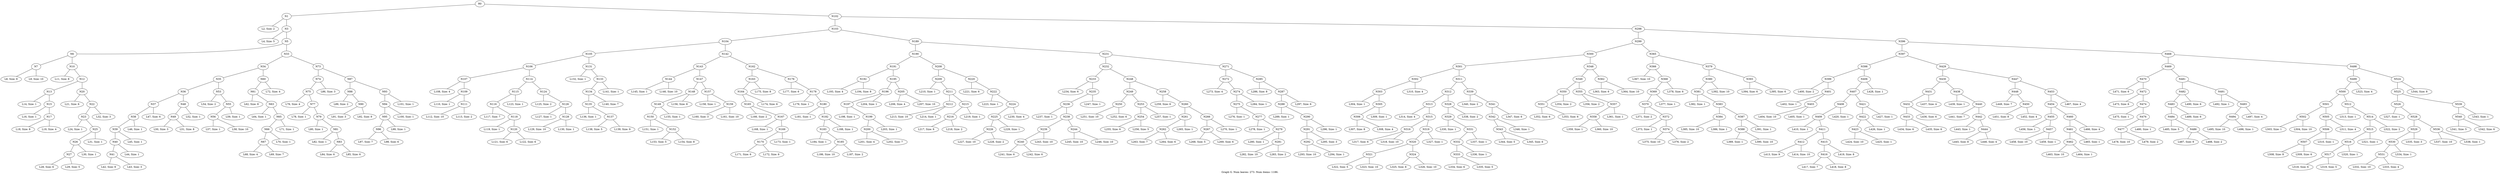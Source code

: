 graph G
{

label="Graph G. Num leaves: 273. Num items: 1186."
R0 ;
R0 [label="R0"] ;
R0 -- N1 ;
N1 [label="N1"] ;
N1 -- L2 ;
L2 [label="L2, Size: 2"] ;
N1 -- N3 ;
N3 [label="N3"] ;
N3 -- L4 ;
L4 [label="L4, Size: 5"] ;
N3 -- N5 ;
N5 [label="N5"] ;
N5 -- N6 ;
N6 [label="N6"] ;
N6 -- N7 ;
N7 [label="N7"] ;
N7 -- L8 ;
L8 [label="L8, Size: 9"] ;
N7 -- L9 ;
L9 [label="L9, Size: 10"] ;
N6 -- N10 ;
N10 [label="N10"] ;
N10 -- L11 ;
L11 [label="L11, Size: 8"] ;
N10 -- N12 ;
N12 [label="N12"] ;
N12 -- N13 ;
N13 [label="N13"] ;
N13 -- L14 ;
L14 [label="L14, Size: 1"] ;
N13 -- N15 ;
N15 [label="N15"] ;
N15 -- L16 ;
L16 [label="L16, Size: 1"] ;
N15 -- N17 ;
N17 [label="N17"] ;
N17 -- L18 ;
L18 [label="L18, Size: 8"] ;
N17 -- L19 ;
L19 [label="L19, Size: 4"] ;
N12 -- N20 ;
N20 [label="N20"] ;
N20 -- L21 ;
L21 [label="L21, Size: 6"] ;
N20 -- N22 ;
N22 [label="N22"] ;
N22 -- N23 ;
N23 [label="N23"] ;
N23 -- L24 ;
L24 [label="L24, Size: 1"] ;
N23 -- N25 ;
N25 [label="N25"] ;
N25 -- N26 ;
N26 [label="N26"] ;
N26 -- N27 ;
N27 [label="N27"] ;
N27 -- L28 ;
L28 [label="L28, Size: 6"] ;
N27 -- L29 ;
L29 [label="L29, Size: 5"] ;
N26 -- L30 ;
L30 [label="L30, Size: 1"] ;
N25 -- L31 ;
L31 [label="L31, Size: 1"] ;
N22 -- L32 ;
L32 [label="L32, Size: 3"] ;
N5 -- N33 ;
N33 [label="N33"] ;
N33 -- N34 ;
N34 [label="N34"] ;
N34 -- N35 ;
N35 [label="N35"] ;
N35 -- N36 ;
N36 [label="N36"] ;
N36 -- N37 ;
N37 [label="N37"] ;
N37 -- N38 ;
N38 [label="N38"] ;
N38 -- N39 ;
N39 [label="N39"] ;
N39 -- N40 ;
N40 [label="N40"] ;
N40 -- N41 ;
N41 [label="N41"] ;
N41 -- L42 ;
L42 [label="L42, Size: 9"] ;
N41 -- L43 ;
L43 [label="L43, Size: 3"] ;
N40 -- L44 ;
L44 [label="L44, Size: 1"] ;
N39 -- L45 ;
L45 [label="L45, Size: 1"] ;
N38 -- L46 ;
L46 [label="L46, Size: 1"] ;
N37 -- L47 ;
L47 [label="L47, Size: 6"] ;
N36 -- N48 ;
N48 [label="N48"] ;
N48 -- N49 ;
N49 [label="N49"] ;
N49 -- L50 ;
L50 [label="L50, Size: 3"] ;
N49 -- L51 ;
L51 [label="L51, Size: 8"] ;
N48 -- L52 ;
L52 [label="L52, Size: 1"] ;
N35 -- N53 ;
N53 [label="N53"] ;
N53 -- L54 ;
L54 [label="L54, Size: 2"] ;
N53 -- N55 ;
N55 [label="N55"] ;
N55 -- N56 ;
N56 [label="N56"] ;
N56 -- L57 ;
L57 [label="L57, Size: 1"] ;
N56 -- L58 ;
L58 [label="L58, Size: 10"] ;
N55 -- L59 ;
L59 [label="L59, Size: 1"] ;
N34 -- N60 ;
N60 [label="N60"] ;
N60 -- N61 ;
N61 [label="N61"] ;
N61 -- L62 ;
L62 [label="L62, Size: 8"] ;
N61 -- N63 ;
N63 [label="N63"] ;
N63 -- L64 ;
L64 [label="L64, Size: 1"] ;
N63 -- N65 ;
N65 [label="N65"] ;
N65 -- N66 ;
N66 [label="N66"] ;
N66 -- N67 ;
N67 [label="N67"] ;
N67 -- L68 ;
L68 [label="L68, Size: 4"] ;
N67 -- L69 ;
L69 [label="L69, Size: 7"] ;
N66 -- L70 ;
L70 [label="L70, Size: 1"] ;
N65 -- L71 ;
L71 [label="L71, Size: 1"] ;
N60 -- L72 ;
L72 [label="L72, Size: 4"] ;
N33 -- N73 ;
N73 [label="N73"] ;
N73 -- N74 ;
N74 [label="N74"] ;
N74 -- N75 ;
N75 [label="N75"] ;
N75 -- L76 ;
L76 [label="L76, Size: 4"] ;
N75 -- N77 ;
N77 [label="N77"] ;
N77 -- L78 ;
L78 [label="L78, Size: 1"] ;
N77 -- N79 ;
N79 [label="N79"] ;
N79 -- L80 ;
L80 [label="L80, Size: 1"] ;
N79 -- N81 ;
N81 [label="N81"] ;
N81 -- L82 ;
L82 [label="L82, Size: 1"] ;
N81 -- N83 ;
N83 [label="N83"] ;
N83 -- L84 ;
L84 [label="L84, Size: 6"] ;
N83 -- L85 ;
L85 [label="L85, Size: 6"] ;
N74 -- L86 ;
L86 [label="L86, Size: 3"] ;
N73 -- N87 ;
N87 [label="N87"] ;
N87 -- N88 ;
N88 [label="N88"] ;
N88 -- L89 ;
L89 [label="L89, Size: 2"] ;
N88 -- N90 ;
N90 [label="N90"] ;
N90 -- L91 ;
L91 [label="L91, Size: 3"] ;
N90 -- L92 ;
L92 [label="L92, Size: 9"] ;
N87 -- N93 ;
N93 [label="N93"] ;
N93 -- N94 ;
N94 [label="N94"] ;
N94 -- N95 ;
N95 [label="N95"] ;
N95 -- N96 ;
N96 [label="N96"] ;
N96 -- L97 ;
L97 [label="L97, Size: 7"] ;
N96 -- L98 ;
L98 [label="L98, Size: 6"] ;
N95 -- L99 ;
L99 [label="L99, Size: 1"] ;
N94 -- L100 ;
L100 [label="L100, Size: 1"] ;
N93 -- L101 ;
L101 [label="L101, Size: 1"] ;
R0 -- N102 ;
N102 [label="N102"] ;
N102 -- N103 ;
N103 [label="N103"] ;
N103 -- N104 ;
N104 [label="N104"] ;
N104 -- N105 ;
N105 [label="N105"] ;
N105 -- N106 ;
N106 [label="N106"] ;
N106 -- N107 ;
N107 [label="N107"] ;
N107 -- L108 ;
L108 [label="L108, Size: 4"] ;
N107 -- N109 ;
N109 [label="N109"] ;
N109 -- L110 ;
L110 [label="L110, Size: 1"] ;
N109 -- N111 ;
N111 [label="N111"] ;
N111 -- L112 ;
L112 [label="L112, Size: 10"] ;
N111 -- L113 ;
L113 [label="L113, Size: 2"] ;
N106 -- N114 ;
N114 [label="N114"] ;
N114 -- N115 ;
N115 [label="N115"] ;
N115 -- N116 ;
N116 [label="N116"] ;
N116 -- L117 ;
L117 [label="L117, Size: 7"] ;
N116 -- N118 ;
N118 [label="N118"] ;
N118 -- L119 ;
L119 [label="L119, Size: 1"] ;
N118 -- N120 ;
N120 [label="N120"] ;
N120 -- L121 ;
L121 [label="L121, Size: 6"] ;
N120 -- L122 ;
L122 [label="L122, Size: 6"] ;
N115 -- L123 ;
L123 [label="L123, Size: 1"] ;
N114 -- N124 ;
N124 [label="N124"] ;
N124 -- L125 ;
L125 [label="L125, Size: 2"] ;
N124 -- N126 ;
N126 [label="N126"] ;
N126 -- L127 ;
L127 [label="L127, Size: 1"] ;
N126 -- N128 ;
N128 [label="N128"] ;
N128 -- L129 ;
L129 [label="L129, Size: 10"] ;
N128 -- L130 ;
L130 [label="L130, Size: 1"] ;
N105 -- N131 ;
N131 [label="N131"] ;
N131 -- L132 ;
L132 [label="L132, Size: 1"] ;
N131 -- N133 ;
N133 [label="N133"] ;
N133 -- N134 ;
N134 [label="N134"] ;
N134 -- N135 ;
N135 [label="N135"] ;
N135 -- L136 ;
L136 [label="L136, Size: 1"] ;
N135 -- N137 ;
N137 [label="N137"] ;
N137 -- L138 ;
L138 [label="L138, Size: 5"] ;
N137 -- L139 ;
L139 [label="L139, Size: 9"] ;
N134 -- L140 ;
L140 [label="L140, Size: 7"] ;
N133 -- L141 ;
L141 [label="L141, Size: 1"] ;
N104 -- N142 ;
N142 [label="N142"] ;
N142 -- N143 ;
N143 [label="N143"] ;
N143 -- N144 ;
N144 [label="N144"] ;
N144 -- L145 ;
L145 [label="L145, Size: 1"] ;
N144 -- L146 ;
L146 [label="L146, Size: 10"] ;
N143 -- N147 ;
N147 [label="N147"] ;
N147 -- N148 ;
N148 [label="N148"] ;
N148 -- N149 ;
N149 [label="N149"] ;
N149 -- N150 ;
N150 [label="N150"] ;
N150 -- L151 ;
L151 [label="L151, Size: 1"] ;
N150 -- N152 ;
N152 [label="N152"] ;
N152 -- L153 ;
L153 [label="L153, Size: 5"] ;
N152 -- L154 ;
L154 [label="L154, Size: 8"] ;
N149 -- L155 ;
L155 [label="L155, Size: 1"] ;
N148 -- L156 ;
L156 [label="L156, Size: 8"] ;
N147 -- N157 ;
N157 [label="N157"] ;
N157 -- L158 ;
L158 [label="L158, Size: 1"] ;
N157 -- N159 ;
N159 [label="N159"] ;
N159 -- L160 ;
L160 [label="L160, Size: 3"] ;
N159 -- L161 ;
L161 [label="L161, Size: 10"] ;
N142 -- N162 ;
N162 [label="N162"] ;
N162 -- N163 ;
N163 [label="N163"] ;
N163 -- N164 ;
N164 [label="N164"] ;
N164 -- N165 ;
N165 [label="N165"] ;
N165 -- L166 ;
L166 [label="L166, Size: 2"] ;
N165 -- N167 ;
N167 [label="N167"] ;
N167 -- L168 ;
L168 [label="L168, Size: 1"] ;
N167 -- N169 ;
N169 [label="N169"] ;
N169 -- N170 ;
N170 [label="N170"] ;
N170 -- L171 ;
L171 [label="L171, Size: 6"] ;
N170 -- L172 ;
L172 [label="L172, Size: 6"] ;
N169 -- L173 ;
L173 [label="L173, Size: 1"] ;
N164 -- L174 ;
L174 [label="L174, Size: 6"] ;
N163 -- L175 ;
L175 [label="L175, Size: 8"] ;
N162 -- N176 ;
N176 [label="N176"] ;
N176 -- L177 ;
L177 [label="L177, Size: 6"] ;
N176 -- N178 ;
N178 [label="N178"] ;
N178 -- L179 ;
L179 [label="L179, Size: 1"] ;
N178 -- N180 ;
N180 [label="N180"] ;
N180 -- L181 ;
L181 [label="L181, Size: 1"] ;
N180 -- N182 ;
N182 [label="N182"] ;
N182 -- N183 ;
N183 [label="N183"] ;
N183 -- L184 ;
L184 [label="L184, Size: 1"] ;
N183 -- N185 ;
N185 [label="N185"] ;
N185 -- L186 ;
L186 [label="L186, Size: 10"] ;
N185 -- L187 ;
L187 [label="L187, Size: 2"] ;
N182 -- L188 ;
L188 [label="L188, Size: 1"] ;
N103 -- N189 ;
N189 [label="N189"] ;
N189 -- N190 ;
N190 [label="N190"] ;
N190 -- N191 ;
N191 [label="N191"] ;
N191 -- N192 ;
N192 [label="N192"] ;
N192 -- L193 ;
L193 [label="L193, Size: 4"] ;
N192 -- L194 ;
L194 [label="L194, Size: 8"] ;
N191 -- N195 ;
N195 [label="N195"] ;
N195 -- N196 ;
N196 [label="N196"] ;
N196 -- N197 ;
N197 [label="N197"] ;
N197 -- L198 ;
L198 [label="L198, Size: 1"] ;
N197 -- N199 ;
N199 [label="N199"] ;
N199 -- N200 ;
N200 [label="N200"] ;
N200 -- L201 ;
L201 [label="L201, Size: 4"] ;
N200 -- L202 ;
L202 [label="L202, Size: 7"] ;
N199 -- L203 ;
L203 [label="L203, Size: 1"] ;
N196 -- L204 ;
L204 [label="L204, Size: 1"] ;
N195 -- N205 ;
N205 [label="N205"] ;
N205 -- L206 ;
L206 [label="L206, Size: 4"] ;
N205 -- L207 ;
L207 [label="L207, Size: 10"] ;
N190 -- N208 ;
N208 [label="N208"] ;
N208 -- N209 ;
N209 [label="N209"] ;
N209 -- L210 ;
L210 [label="L210, Size: 1"] ;
N209 -- N211 ;
N211 [label="N211"] ;
N211 -- N212 ;
N212 [label="N212"] ;
N212 -- L213 ;
L213 [label="L213, Size: 10"] ;
N212 -- L214 ;
L214 [label="L214, Size: 1"] ;
N211 -- N215 ;
N215 [label="N215"] ;
N215 -- N216 ;
N216 [label="N216"] ;
N216 -- L217 ;
L217 [label="L217, Size: 9"] ;
N216 -- L218 ;
L218 [label="L218, Size: 2"] ;
N215 -- L219 ;
L219 [label="L219, Size: 1"] ;
N208 -- N220 ;
N220 [label="N220"] ;
N220 -- L221 ;
L221 [label="L221, Size: 6"] ;
N220 -- N222 ;
N222 [label="N222"] ;
N222 -- L223 ;
L223 [label="L223, Size: 1"] ;
N222 -- N224 ;
N224 [label="N224"] ;
N224 -- N225 ;
N225 [label="N225"] ;
N225 -- N226 ;
N226 [label="N226"] ;
N226 -- L227 ;
L227 [label="L227, Size: 10"] ;
N226 -- L228 ;
L228 [label="L228, Size: 2"] ;
N225 -- L229 ;
L229 [label="L229, Size: 1"] ;
N224 -- L230 ;
L230 [label="L230, Size: 4"] ;
N189 -- N231 ;
N231 [label="N231"] ;
N231 -- N232 ;
N232 [label="N232"] ;
N232 -- N233 ;
N233 [label="N233"] ;
N233 -- L234 ;
L234 [label="L234, Size: 6"] ;
N233 -- N235 ;
N235 [label="N235"] ;
N235 -- N236 ;
N236 [label="N236"] ;
N236 -- L237 ;
L237 [label="L237, Size: 1"] ;
N236 -- N238 ;
N238 [label="N238"] ;
N238 -- N239 ;
N239 [label="N239"] ;
N239 -- N240 ;
N240 [label="N240"] ;
N240 -- L241 ;
L241 [label="L241, Size: 6"] ;
N240 -- L242 ;
L242 [label="L242, Size: 6"] ;
N239 -- L243 ;
L243 [label="L243, Size: 10"] ;
N238 -- N244 ;
N244 [label="N244"] ;
N244 -- L245 ;
L245 [label="L245, Size: 10"] ;
N244 -- L246 ;
L246 [label="L246, Size: 10"] ;
N235 -- L247 ;
L247 [label="L247, Size: 1"] ;
N232 -- N248 ;
N248 [label="N248"] ;
N248 -- N249 ;
N249 [label="N249"] ;
N249 -- N250 ;
N250 [label="N250"] ;
N250 -- L251 ;
L251 [label="L251, Size: 10"] ;
N250 -- L252 ;
L252 [label="L252, Size: 6"] ;
N249 -- N253 ;
N253 [label="N253"] ;
N253 -- N254 ;
N254 [label="N254"] ;
N254 -- L255 ;
L255 [label="L255, Size: 6"] ;
N254 -- L256 ;
L256 [label="L256, Size: 5"] ;
N253 -- L257 ;
L257 [label="L257, Size: 1"] ;
N248 -- N258 ;
N258 [label="N258"] ;
N258 -- L259 ;
L259 [label="L259, Size: 6"] ;
N258 -- N260 ;
N260 [label="N260"] ;
N260 -- N261 ;
N261 [label="N261"] ;
N261 -- N262 ;
N262 [label="N262"] ;
N262 -- L263 ;
L263 [label="L263, Size: 7"] ;
N262 -- L264 ;
L264 [label="L264, Size: 6"] ;
N261 -- L265 ;
L265 [label="L265, Size: 1"] ;
N260 -- N266 ;
N266 [label="N266"] ;
N266 -- N267 ;
N267 [label="N267"] ;
N267 -- L268 ;
L268 [label="L268, Size: 5"] ;
N267 -- L269 ;
L269 [label="L269, Size: 6"] ;
N266 -- L270 ;
L270 [label="L270, Size: 1"] ;
N231 -- N271 ;
N271 [label="N271"] ;
N271 -- N272 ;
N272 [label="N272"] ;
N272 -- L273 ;
L273 [label="L273, Size: 4"] ;
N272 -- N274 ;
N274 [label="N274"] ;
N274 -- N275 ;
N275 [label="N275"] ;
N275 -- L276 ;
L276 [label="L276, Size: 1"] ;
N275 -- N277 ;
N277 [label="N277"] ;
N277 -- L278 ;
L278 [label="L278, Size: 1"] ;
N277 -- N279 ;
N279 [label="N279"] ;
N279 -- L280 ;
L280 [label="L280, Size: 1"] ;
N279 -- N281 ;
N281 [label="N281"] ;
N281 -- L282 ;
L282 [label="L282, Size: 10"] ;
N281 -- L283 ;
L283 [label="L283, Size: 2"] ;
N274 -- L284 ;
L284 [label="L284, Size: 1"] ;
N271 -- N285 ;
N285 [label="N285"] ;
N285 -- L286 ;
L286 [label="L286, Size: 8"] ;
N285 -- N287 ;
N287 [label="N287"] ;
N287 -- N288 ;
N288 [label="N288"] ;
N288 -- L289 ;
L289 [label="L289, Size: 1"] ;
N288 -- N290 ;
N290 [label="N290"] ;
N290 -- N291 ;
N291 [label="N291"] ;
N291 -- N292 ;
N292 [label="N292"] ;
N292 -- L293 ;
L293 [label="L293, Size: 10"] ;
N292 -- L294 ;
L294 [label="L294, Size: 1"] ;
N291 -- L295 ;
L295 [label="L295, Size: 3"] ;
N290 -- L296 ;
L296 [label="L296, Size: 1"] ;
N287 -- L297 ;
L297 [label="L297, Size: 6"] ;
N102 -- N298 ;
N298 [label="N298"] ;
N298 -- N299 ;
N299 [label="N299"] ;
N299 -- N300 ;
N300 [label="N300"] ;
N300 -- N301 ;
N301 [label="N301"] ;
N301 -- N302 ;
N302 [label="N302"] ;
N302 -- N303 ;
N303 [label="N303"] ;
N303 -- L304 ;
L304 [label="L304, Size: 1"] ;
N303 -- N305 ;
N305 [label="N305"] ;
N305 -- N306 ;
N306 [label="N306"] ;
N306 -- L307 ;
L307 [label="L307, Size: 8"] ;
N306 -- L308 ;
L308 [label="L308, Size: 4"] ;
N305 -- L309 ;
L309 [label="L309, Size: 1"] ;
N302 -- L310 ;
L310 [label="L310, Size: 4"] ;
N301 -- N311 ;
N311 [label="N311"] ;
N311 -- N312 ;
N312 [label="N312"] ;
N312 -- N313 ;
N313 [label="N313"] ;
N313 -- L314 ;
L314 [label="L314, Size: 4"] ;
N313 -- N315 ;
N315 [label="N315"] ;
N315 -- N316 ;
N316 [label="N316"] ;
N316 -- L317 ;
L317 [label="L317, Size: 6"] ;
N316 -- L318 ;
L318 [label="L318, Size: 10"] ;
N315 -- N319 ;
N319 [label="N319"] ;
N319 -- N320 ;
N320 [label="N320"] ;
N320 -- N321 ;
N321 [label="N321"] ;
N321 -- L322 ;
L322 [label="L322, Size: 5"] ;
N321 -- L323 ;
L323 [label="L323, Size: 10"] ;
N320 -- N324 ;
N324 [label="N324"] ;
N324 -- L325 ;
L325 [label="L325, Size: 8"] ;
N324 -- L326 ;
L326 [label="L326, Size: 10"] ;
N319 -- L327 ;
L327 [label="L327, Size: 1"] ;
N312 -- N328 ;
N328 [label="N328"] ;
N328 -- N329 ;
N329 [label="N329"] ;
N329 -- L330 ;
L330 [label="L330, Size: 1"] ;
N329 -- N331 ;
N331 [label="N331"] ;
N331 -- N332 ;
N332 [label="N332"] ;
N332 -- N333 ;
N333 [label="N333"] ;
N333 -- L334 ;
L334 [label="L334, Size: 6"] ;
N333 -- L335 ;
L335 [label="L335, Size: 5"] ;
N332 -- L336 ;
L336 [label="L336, Size: 1"] ;
N331 -- L337 ;
L337 [label="L337, Size: 1"] ;
N328 -- L338 ;
L338 [label="L338, Size: 2"] ;
N311 -- N339 ;
N339 [label="N339"] ;
N339 -- L340 ;
L340 [label="L340, Size: 2"] ;
N339 -- N341 ;
N341 [label="N341"] ;
N341 -- N342 ;
N342 [label="N342"] ;
N342 -- N343 ;
N343 [label="N343"] ;
N343 -- L344 ;
L344 [label="L344, Size: 5"] ;
N343 -- L345 ;
L345 [label="L345, Size: 6"] ;
N342 -- L346 ;
L346 [label="L346, Size: 1"] ;
N341 -- L347 ;
L347 [label="L347, Size: 6"] ;
N300 -- N348 ;
N348 [label="N348"] ;
N348 -- N349 ;
N349 [label="N349"] ;
N349 -- N350 ;
N350 [label="N350"] ;
N350 -- N351 ;
N351 [label="N351"] ;
N351 -- L352 ;
L352 [label="L352, Size: 6"] ;
N351 -- L353 ;
L353 [label="L353, Size: 6"] ;
N350 -- L354 ;
L354 [label="L354, Size: 2"] ;
N349 -- N355 ;
N355 [label="N355"] ;
N355 -- L356 ;
L356 [label="L356, Size: 2"] ;
N355 -- N357 ;
N357 [label="N357"] ;
N357 -- N358 ;
N358 [label="N358"] ;
N358 -- L359 ;
L359 [label="L359, Size: 1"] ;
N358 -- L360 ;
L360 [label="L360, Size: 10"] ;
N357 -- L361 ;
L361 [label="L361, Size: 1"] ;
N348 -- N362 ;
N362 [label="N362"] ;
N362 -- L363 ;
L363 [label="L363, Size: 6"] ;
N362 -- L364 ;
L364 [label="L364, Size: 10"] ;
N299 -- N365 ;
N365 [label="N365"] ;
N365 -- N366 ;
N366 [label="N366"] ;
N366 -- L367 ;
L367 [label="L367, Size: 10"] ;
N366 -- N368 ;
N368 [label="N368"] ;
N368 -- N369 ;
N369 [label="N369"] ;
N369 -- N370 ;
N370 [label="N370"] ;
N370 -- L371 ;
L371 [label="L371, Size: 2"] ;
N370 -- N372 ;
N372 [label="N372"] ;
N372 -- L373 ;
L373 [label="L373, Size: 1"] ;
N372 -- N374 ;
N374 [label="N374"] ;
N374 -- L375 ;
L375 [label="L375, Size: 10"] ;
N374 -- L376 ;
L376 [label="L376, Size: 2"] ;
N369 -- L377 ;
L377 [label="L377, Size: 1"] ;
N368 -- L378 ;
L378 [label="L378, Size: 6"] ;
N365 -- N379 ;
N379 [label="N379"] ;
N379 -- N380 ;
N380 [label="N380"] ;
N380 -- N381 ;
N381 [label="N381"] ;
N381 -- L382 ;
L382 [label="L382, Size: 1"] ;
N381 -- N383 ;
N383 [label="N383"] ;
N383 -- N384 ;
N384 [label="N384"] ;
N384 -- L385 ;
L385 [label="L385, Size: 10"] ;
N384 -- L386 ;
L386 [label="L386, Size: 1"] ;
N383 -- N387 ;
N387 [label="N387"] ;
N387 -- N388 ;
N388 [label="N388"] ;
N388 -- L389 ;
L389 [label="L389, Size: 1"] ;
N388 -- L390 ;
L390 [label="L390, Size: 10"] ;
N387 -- L391 ;
L391 [label="L391, Size: 1"] ;
N380 -- L392 ;
L392 [label="L392, Size: 10"] ;
N379 -- N393 ;
N393 [label="N393"] ;
N393 -- L394 ;
L394 [label="L394, Size: 6"] ;
N393 -- L395 ;
L395 [label="L395, Size: 6"] ;
N298 -- N396 ;
N396 [label="N396"] ;
N396 -- N397 ;
N397 [label="N397"] ;
N397 -- N398 ;
N398 [label="N398"] ;
N398 -- N399 ;
N399 [label="N399"] ;
N399 -- L400 ;
L400 [label="L400, Size: 2"] ;
N399 -- N401 ;
N401 [label="N401"] ;
N401 -- L402 ;
L402 [label="L402, Size: 1"] ;
N401 -- N403 ;
N403 [label="N403"] ;
N403 -- L404 ;
L404 [label="L404, Size: 10"] ;
N403 -- L405 ;
L405 [label="L405, Size: 1"] ;
N398 -- N406 ;
N406 [label="N406"] ;
N406 -- N407 ;
N407 [label="N407"] ;
N407 -- N408 ;
N408 [label="N408"] ;
N408 -- N409 ;
N409 [label="N409"] ;
N409 -- L410 ;
L410 [label="L410, Size: 1"] ;
N409 -- N411 ;
N411 [label="N411"] ;
N411 -- N412 ;
N412 [label="N412"] ;
N412 -- L413 ;
L413 [label="L413, Size: 9"] ;
N412 -- L414 ;
L414 [label="L414, Size: 10"] ;
N411 -- N415 ;
N415 [label="N415"] ;
N415 -- N416 ;
N416 [label="N416"] ;
N416 -- L417 ;
L417 [label="L417, Size: 7"] ;
N416 -- L418 ;
L418 [label="L418, Size: 8"] ;
N415 -- L419 ;
L419 [label="L419, Size: 8"] ;
N408 -- L420 ;
L420 [label="L420, Size: 1"] ;
N407 -- N421 ;
N421 [label="N421"] ;
N421 -- N422 ;
N422 [label="N422"] ;
N422 -- N423 ;
N423 [label="N423"] ;
N423 -- L424 ;
L424 [label="L424, Size: 10"] ;
N423 -- L425 ;
L425 [label="L425, Size: 1"] ;
N422 -- L426 ;
L426 [label="L426, Size: 1"] ;
N421 -- L427 ;
L427 [label="L427, Size: 1"] ;
N406 -- L428 ;
L428 [label="L428, Size: 1"] ;
N397 -- N429 ;
N429 [label="N429"] ;
N429 -- N430 ;
N430 [label="N430"] ;
N430 -- N431 ;
N431 [label="N431"] ;
N431 -- N432 ;
N432 [label="N432"] ;
N432 -- N433 ;
N433 [label="N433"] ;
N433 -- L434 ;
L434 [label="L434, Size: 6"] ;
N433 -- L435 ;
L435 [label="L435, Size: 6"] ;
N432 -- L436 ;
L436 [label="L436, Size: 6"] ;
N431 -- L437 ;
L437 [label="L437, Size: 4"] ;
N430 -- N438 ;
N438 [label="N438"] ;
N438 -- L439 ;
L439 [label="L439, Size: 1"] ;
N438 -- N440 ;
N440 [label="N440"] ;
N440 -- L441 ;
L441 [label="L441, Size: 7"] ;
N440 -- N442 ;
N442 [label="N442"] ;
N442 -- L443 ;
L443 [label="L443, Size: 1"] ;
N442 -- N444 ;
N444 [label="N444"] ;
N444 -- L445 ;
L445 [label="L445, Size: 8"] ;
N444 -- L446 ;
L446 [label="L446, Size: 4"] ;
N429 -- N447 ;
N447 [label="N447"] ;
N447 -- N448 ;
N448 [label="N448"] ;
N448 -- L449 ;
L449 [label="L449, Size: 7"] ;
N448 -- N450 ;
N450 [label="N450"] ;
N450 -- L451 ;
L451 [label="L451, Size: 8"] ;
N450 -- L452 ;
L452 [label="L452, Size: 4"] ;
N447 -- N453 ;
N453 [label="N453"] ;
N453 -- N454 ;
N454 [label="N454"] ;
N454 -- N455 ;
N455 [label="N455"] ;
N455 -- L456 ;
L456 [label="L456, Size: 1"] ;
N455 -- N457 ;
N457 [label="N457"] ;
N457 -- L458 ;
L458 [label="L458, Size: 10"] ;
N457 -- L459 ;
L459 [label="L459, Size: 1"] ;
N454 -- N460 ;
N460 [label="N460"] ;
N460 -- N461 ;
N461 [label="N461"] ;
N461 -- N462 ;
N462 [label="N462"] ;
N462 -- L463 ;
L463 [label="L463, Size: 10"] ;
N462 -- L464 ;
L464 [label="L464, Size: 1"] ;
N461 -- L465 ;
L465 [label="L465, Size: 1"] ;
N460 -- L466 ;
L466 [label="L466, Size: 4"] ;
N453 -- L467 ;
L467 [label="L467, Size: 4"] ;
N396 -- N468 ;
N468 [label="N468"] ;
N468 -- N469 ;
N469 [label="N469"] ;
N469 -- N470 ;
N470 [label="N470"] ;
N470 -- L471 ;
L471 [label="L471, Size: 6"] ;
N470 -- N472 ;
N472 [label="N472"] ;
N472 -- L473 ;
L473 [label="L473, Size: 6"] ;
N472 -- N474 ;
N474 [label="N474"] ;
N474 -- L475 ;
L475 [label="L475, Size: 1"] ;
N474 -- N476 ;
N476 [label="N476"] ;
N476 -- N477 ;
N477 [label="N477"] ;
N477 -- L478 ;
L478 [label="L478, Size: 10"] ;
N477 -- L479 ;
L479 [label="L479, Size: 2"] ;
N476 -- L480 ;
L480 [label="L480, Size: 1"] ;
N469 -- N481 ;
N481 [label="N481"] ;
N481 -- N482 ;
N482 [label="N482"] ;
N482 -- N483 ;
N483 [label="N483"] ;
N483 -- N484 ;
N484 [label="N484"] ;
N484 -- L485 ;
L485 [label="L485, Size: 5"] ;
N484 -- N486 ;
N486 [label="N486"] ;
N486 -- L487 ;
L487 [label="L487, Size: 9"] ;
N486 -- L488 ;
L488 [label="L488, Size: 2"] ;
N483 -- L489 ;
L489 [label="L489, Size: 6"] ;
N482 -- L490 ;
L490 [label="L490, Size: 6"] ;
N481 -- N491 ;
N491 [label="N491"] ;
N491 -- L492 ;
L492 [label="L492, Size: 1"] ;
N491 -- N493 ;
N493 [label="N493"] ;
N493 -- N494 ;
N494 [label="N494"] ;
N494 -- L495 ;
L495 [label="L495, Size: 10"] ;
N494 -- L496 ;
L496 [label="L496, Size: 1"] ;
N493 -- L497 ;
L497 [label="L497, Size: 4"] ;
N468 -- N498 ;
N498 [label="N498"] ;
N498 -- N499 ;
N499 [label="N499"] ;
N499 -- N500 ;
N500 [label="N500"] ;
N500 -- N501 ;
N501 [label="N501"] ;
N501 -- N502 ;
N502 [label="N502"] ;
N502 -- L503 ;
L503 [label="L503, Size: 1"] ;
N502 -- L504 ;
L504 [label="L504, Size: 10"] ;
N501 -- N505 ;
N505 [label="N505"] ;
N505 -- N506 ;
N506 [label="N506"] ;
N506 -- N507 ;
N507 [label="N507"] ;
N507 -- L508 ;
L508 [label="L508, Size: 8"] ;
N507 -- L509 ;
L509 [label="L509, Size: 6"] ;
N506 -- L510 ;
L510 [label="L510, Size: 1"] ;
N505 -- L511 ;
L511 [label="L511, Size: 4"] ;
N500 -- N512 ;
N512 [label="N512"] ;
N512 -- L513 ;
L513 [label="L513, Size: 1"] ;
N512 -- N514 ;
N514 [label="N514"] ;
N514 -- N515 ;
N515 [label="N515"] ;
N515 -- N516 ;
N516 [label="N516"] ;
N516 -- N517 ;
N517 [label="N517"] ;
N517 -- L518 ;
L518 [label="L518, Size: 6"] ;
N517 -- L519 ;
L519 [label="L519, Size: 5"] ;
N516 -- L520 ;
L520 [label="L520, Size: 1"] ;
N515 -- L521 ;
L521 [label="L521, Size: 1"] ;
N514 -- L522 ;
L522 [label="L522, Size: 2"] ;
N499 -- L523 ;
L523 [label="L523, Size: 4"] ;
N498 -- N524 ;
N524 [label="N524"] ;
N524 -- N525 ;
N525 [label="N525"] ;
N525 -- N526 ;
N526 [label="N526"] ;
N526 -- L527 ;
L527 [label="L527, Size: 1"] ;
N526 -- N528 ;
N528 [label="N528"] ;
N528 -- N529 ;
N529 [label="N529"] ;
N529 -- N530 ;
N530 [label="N530"] ;
N530 -- N531 ;
N531 [label="N531"] ;
N531 -- L532 ;
L532 [label="L532, Size: 10"] ;
N531 -- L533 ;
L533 [label="L533, Size: 4"] ;
N530 -- L534 ;
L534 [label="L534, Size: 1"] ;
N529 -- L535 ;
L535 [label="L535, Size: 3"] ;
N528 -- N536 ;
N536 [label="N536"] ;
N536 -- L537 ;
L537 [label="L537, Size: 10"] ;
N536 -- L538 ;
L538 [label="L538, Size: 1"] ;
N525 -- N539 ;
N539 [label="N539"] ;
N539 -- N540 ;
N540 [label="N540"] ;
N540 -- L541 ;
L541 [label="L541, Size: 5"] ;
N540 -- L542 ;
L542 [label="L542, Size: 6"] ;
N539 -- L543 ;
L543 [label="L543, Size: 1"] ;
N524 -- L544 ;
L544 [label="L544, Size: 8"] ;

}

